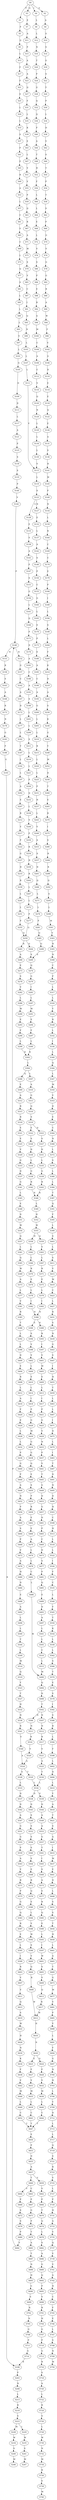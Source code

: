 strict digraph  {
	S0 -> S1 [ label = P ];
	S0 -> S2 [ label = S ];
	S0 -> S3 [ label = Q ];
	S0 -> S4 [ label = I ];
	S1 -> S5 [ label = P ];
	S2 -> S6 [ label = A ];
	S3 -> S7 [ label = E ];
	S4 -> S8 [ label = L ];
	S5 -> S9 [ label = Q ];
	S6 -> S10 [ label = S ];
	S7 -> S11 [ label = A ];
	S8 -> S12 [ label = L ];
	S9 -> S13 [ label = L ];
	S10 -> S14 [ label = S ];
	S11 -> S15 [ label = P ];
	S12 -> S16 [ label = N ];
	S13 -> S17 [ label = F ];
	S14 -> S18 [ label = G ];
	S15 -> S19 [ label = A ];
	S16 -> S20 [ label = T ];
	S17 -> S21 [ label = F ];
	S18 -> S22 [ label = S ];
	S19 -> S23 [ label = A ];
	S20 -> S24 [ label = P ];
	S21 -> S25 [ label = E ];
	S22 -> S26 [ label = Y ];
	S23 -> S27 [ label = Q ];
	S24 -> S28 [ label = G ];
	S25 -> S29 [ label = L ];
	S26 -> S30 [ label = P ];
	S27 -> S31 [ label = F ];
	S28 -> S32 [ label = Q ];
	S29 -> S33 [ label = L ];
	S30 -> S34 [ label = L ];
	S31 -> S35 [ label = L ];
	S32 -> S36 [ label = Q ];
	S33 -> S37 [ label = S ];
	S34 -> S38 [ label = D ];
	S35 -> S39 [ label = K ];
	S36 -> S40 [ label = P ];
	S37 -> S41 [ label = P ];
	S38 -> S42 [ label = V ];
	S39 -> S43 [ label = E ];
	S40 -> S44 [ label = A ];
	S41 -> S45 [ label = E ];
	S42 -> S46 [ label = S ];
	S43 -> S47 [ label = L ];
	S44 -> S48 [ label = T ];
	S45 -> S49 [ label = R ];
	S46 -> S50 [ label = T ];
	S47 -> S51 [ label = V ];
	S48 -> S52 [ label = H ];
	S49 -> S53 [ label = A ];
	S50 -> S54 [ label = P ];
	S51 -> S55 [ label = V ];
	S52 -> S56 [ label = F ];
	S53 -> S57 [ label = L ];
	S54 -> S58 [ label = T ];
	S55 -> S59 [ label = P ];
	S56 -> S60 [ label = L ];
	S57 -> S61 [ label = C ];
	S58 -> S62 [ label = S ];
	S59 -> S63 [ label = Q ];
	S60 -> S64 [ label = L ];
	S61 -> S65 [ label = V ];
	S62 -> S66 [ label = P ];
	S63 -> S67 [ label = R ];
	S64 -> S68 [ label = E ];
	S65 -> S69 [ label = C ];
	S66 -> S70 [ label = G ];
	S67 -> S71 [ label = A ];
	S68 -> S72 [ label = L ];
	S69 -> S73 [ label = L ];
	S70 -> S74 [ label = V ];
	S71 -> S75 [ label = M ];
	S72 -> S76 [ label = V ];
	S73 -> S77 [ label = Q ];
	S74 -> S78 [ label = G ];
	S75 -> S79 [ label = S ];
	S76 -> S80 [ label = S ];
	S77 -> S81 [ label = S ];
	S78 -> S82 [ label = G ];
	S79 -> S83 [ label = V ];
	S80 -> S84 [ label = P ];
	S81 -> S85 [ label = L ];
	S82 -> S86 [ label = R ];
	S83 -> S87 [ label = C ];
	S84 -> S88 [ label = E ];
	S85 -> S89 [ label = L ];
	S86 -> S90 [ label = A ];
	S87 -> S91 [ label = I ];
	S88 -> S92 [ label = R ];
	S89 -> S93 [ label = L ];
	S90 -> S94 [ label = W ];
	S91 -> S95 [ label = Q ];
	S92 -> S96 [ label = A ];
	S93 -> S97 [ label = V ];
	S94 -> S98 [ label = F ];
	S95 -> S99 [ label = N ];
	S96 -> S100 [ label = M ];
	S97 -> S101 [ label = L ];
	S98 -> S102 [ label = V ];
	S99 -> S103 [ label = L ];
	S100 -> S104 [ label = C ];
	S101 -> S105 [ label = G ];
	S102 -> S106 [ label = G ];
	S103 -> S107 [ label = L ];
	S104 -> S108 [ label = A ];
	S105 -> S109 [ label = D ];
	S106 -> S110 [ label = D ];
	S107 -> S111 [ label = L ];
	S108 -> S112 [ label = C ];
	S109 -> S113 [ label = D ];
	S110 -> S114 [ label = E ];
	S111 -> S115 [ label = V ];
	S112 -> S116 [ label = V ];
	S113 -> S117 [ label = L ];
	S114 -> S118 [ label = E ];
	S115 -> S119 [ label = L ];
	S116 -> S120 [ label = Q ];
	S117 -> S121 [ label = A ];
	S118 -> S122 [ label = Q ];
	S119 -> S123 [ label = S ];
	S120 -> S124 [ label = N ];
	S121 -> S125 [ label = P ];
	S122 -> S126 [ label = E ];
	S123 -> S127 [ label = N ];
	S123 -> S128 [ label = G ];
	S124 -> S129 [ label = L ];
	S125 -> S130 [ label = S ];
	S126 -> S131 [ label = A ];
	S127 -> S132 [ label = E ];
	S128 -> S133 [ label = E ];
	S129 -> S134 [ label = L ];
	S130 -> S135 [ label = S ];
	S131 -> S136 [ label = S ];
	S132 -> S137 [ label = L ];
	S133 -> S138 [ label = V ];
	S134 -> S139 [ label = L ];
	S135 -> S140 [ label = P ];
	S136 -> S141 [ label = H ];
	S137 -> S142 [ label = A ];
	S138 -> S143 [ label = A ];
	S139 -> S115 [ label = V ];
	S140 -> S144 [ label = V ];
	S141 -> S145 [ label = M ];
	S142 -> S146 [ label = S ];
	S143 -> S147 [ label = P ];
	S144 -> S148 [ label = P ];
	S145 -> S149 [ label = P ];
	S146 -> S150 [ label = P ];
	S147 -> S151 [ label = S ];
	S148 -> S152 [ label = R ];
	S148 -> S153 [ label = N ];
	S149 -> S154 [ label = N ];
	S150 -> S155 [ label = C ];
	S151 -> S156 [ label = G ];
	S152 -> S157 [ label = G ];
	S153 -> S158 [ label = R ];
	S154 -> S159 [ label = L ];
	S155 -> S160 [ label = G ];
	S156 -> S161 [ label = L ];
	S157 -> S162 [ label = C ];
	S158 -> S163 [ label = S ];
	S159 -> S164 [ label = R ];
	S160 -> S165 [ label = L ];
	S161 -> S166 [ label = Q ];
	S162 -> S167 [ label = A ];
	S163 -> S168 [ label = A ];
	S164 -> S169 [ label = C ];
	S165 -> S170 [ label = E ];
	S166 -> S171 [ label = P ];
	S167 -> S172 [ label = D ];
	S168 -> S173 [ label = R ];
	S169 -> S174 [ label = C ];
	S170 -> S175 [ label = P ];
	S171 -> S176 [ label = D ];
	S172 -> S177 [ label = L ];
	S173 -> S178 [ label = N ];
	S174 -> S179 [ label = E ];
	S175 -> S180 [ label = E ];
	S176 -> S181 [ label = A ];
	S177 -> S182 [ label = L ];
	S178 -> S183 [ label = G ];
	S179 -> S184 [ label = P ];
	S180 -> S185 [ label = A ];
	S181 -> S186 [ label = C ];
	S182 -> S187 [ label = T ];
	S183 -> S188 [ label = P ];
	S184 -> S189 [ label = I ];
	S185 -> S190 [ label = C ];
	S186 -> S191 [ label = A ];
	S187 -> S192 [ label = L ];
	S188 -> S193 [ label = G ];
	S189 -> S194 [ label = L ];
	S190 -> S195 [ label = A ];
	S191 -> S196 [ label = S ];
	S192 -> S197 [ label = L ];
	S193 -> S198 [ label = R ];
	S194 -> S199 [ label = S ];
	S195 -> S200 [ label = G ];
	S196 -> S201 [ label = L ];
	S197 -> S202 [ label = A ];
	S198 -> S203 [ label = P ];
	S199 -> S204 [ label = L ];
	S200 -> S205 [ label = L ];
	S201 -> S206 [ label = L ];
	S202 -> S207 [ label = E ];
	S203 -> S208 [ label = N ];
	S204 -> S209 [ label = F ];
	S205 -> S210 [ label = L ];
	S206 -> S211 [ label = S ];
	S207 -> S212 [ label = R ];
	S208 -> S213 [ label = L ];
	S209 -> S214 [ label = K ];
	S210 -> S215 [ label = R ];
	S211 -> S216 [ label = L ];
	S212 -> S217 [ label = V ];
	S213 -> S218 [ label = R ];
	S214 -> S219 [ label = D ];
	S215 -> S220 [ label = L ];
	S216 -> S221 [ label = L ];
	S217 -> S222 [ label = P ];
	S218 -> S223 [ label = S ];
	S219 -> S224 [ label = A ];
	S220 -> S225 [ label = L ];
	S221 -> S226 [ label = P ];
	S222 -> S227 [ label = G ];
	S223 -> S228 [ label = M ];
	S223 -> S229 [ label = L ];
	S224 -> S230 [ label = S ];
	S225 -> S231 [ label = P ];
	S226 -> S232 [ label = Q ];
	S227 -> S233 [ label = H ];
	S228 -> S234 [ label = W ];
	S229 -> S235 [ label = W ];
	S230 -> S236 [ label = K ];
	S231 -> S237 [ label = H ];
	S232 -> S238 [ label = L ];
	S233 -> S239 [ label = R ];
	S234 -> S240 [ label = S ];
	S235 -> S241 [ label = S ];
	S236 -> S242 [ label = G ];
	S237 -> S243 [ label = L ];
	S238 -> S244 [ label = V ];
	S239 -> S245 [ label = L ];
	S240 -> S246 [ label = M ];
	S241 -> S247 [ label = M ];
	S242 -> S248 [ label = Y ];
	S243 -> S249 [ label = V ];
	S244 -> S250 [ label = P ];
	S245 -> S251 [ label = L ];
	S248 -> S252 [ label = M ];
	S249 -> S253 [ label = A ];
	S250 -> S254 [ label = K ];
	S251 -> S255 [ label = P ];
	S252 -> S256 [ label = D ];
	S253 -> S257 [ label = S ];
	S254 -> S258 [ label = H ];
	S255 -> S259 [ label = Q ];
	S256 -> S260 [ label = T ];
	S257 -> S261 [ label = H ];
	S258 -> S262 [ label = R ];
	S259 -> S263 [ label = R ];
	S259 -> S264 [ label = Q ];
	S260 -> S265 [ label = E ];
	S261 -> S266 [ label = Q ];
	S262 -> S267 [ label = L ];
	S263 -> S268 [ label = A ];
	S264 -> S269 [ label = S ];
	S265 -> S270 [ label = R ];
	S266 -> S271 [ label = L ];
	S267 -> S272 [ label = L ];
	S268 -> S273 [ label = E ];
	S269 -> S274 [ label = Q ];
	S270 -> S275 [ label = I ];
	S271 -> S276 [ label = L ];
	S272 -> S277 [ label = P ];
	S273 -> S278 [ label = S ];
	S274 -> S279 [ label = G ];
	S275 -> S280 [ label = S ];
	S276 -> S281 [ label = P ];
	S277 -> S259 [ label = Q ];
	S278 -> S282 [ label = V ];
	S279 -> S283 [ label = I ];
	S280 -> S284 [ label = R ];
	S281 -> S285 [ label = Q ];
	S282 -> S286 [ label = L ];
	S283 -> S287 [ label = L ];
	S284 -> S288 [ label = R ];
	S285 -> S289 [ label = Q ];
	S286 -> S290 [ label = M ];
	S287 -> S291 [ label = M ];
	S288 -> S292 [ label = Q ];
	S289 -> S269 [ label = S ];
	S290 -> S293 [ label = E ];
	S291 -> S294 [ label = E ];
	S292 -> S295 [ label = S ];
	S293 -> S296 [ label = F ];
	S294 -> S297 [ label = F ];
	S295 -> S298 [ label = L ];
	S296 -> S299 [ label = L ];
	S297 -> S300 [ label = L ];
	S298 -> S301 [ label = M ];
	S299 -> S302 [ label = K ];
	S300 -> S302 [ label = K ];
	S301 -> S303 [ label = V ];
	S302 -> S304 [ label = L ];
	S303 -> S305 [ label = H ];
	S304 -> S306 [ label = Q ];
	S304 -> S307 [ label = L ];
	S305 -> S308 [ label = N ];
	S306 -> S309 [ label = E ];
	S307 -> S310 [ label = A ];
	S308 -> S311 [ label = C ];
	S309 -> S312 [ label = A ];
	S310 -> S313 [ label = G ];
	S311 -> S314 [ label = P ];
	S312 -> S315 [ label = R ];
	S313 -> S316 [ label = Q ];
	S314 -> S317 [ label = L ];
	S315 -> S318 [ label = R ];
	S316 -> S319 [ label = S ];
	S317 -> S320 [ label = L ];
	S318 -> S321 [ label = E ];
	S319 -> S322 [ label = E ];
	S319 -> S323 [ label = D ];
	S320 -> S324 [ label = Y ];
	S321 -> S325 [ label = E ];
	S322 -> S326 [ label = S ];
	S323 -> S327 [ label = S ];
	S324 -> S328 [ label = R ];
	S325 -> S329 [ label = V ];
	S326 -> S330 [ label = D ];
	S327 -> S331 [ label = D ];
	S328 -> S332 [ label = L ];
	S329 -> S333 [ label = G ];
	S330 -> S334 [ label = L ];
	S331 -> S335 [ label = L ];
	S332 -> S336 [ label = I ];
	S333 -> S337 [ label = D ];
	S334 -> S338 [ label = G ];
	S335 -> S339 [ label = G ];
	S336 -> S340 [ label = L ];
	S337 -> S341 [ label = G ];
	S338 -> S342 [ label = R ];
	S339 -> S343 [ label = R ];
	S340 -> S344 [ label = Q ];
	S341 -> S345 [ label = L ];
	S342 -> S346 [ label = R ];
	S343 -> S346 [ label = R ];
	S344 -> S347 [ label = L ];
	S345 -> S348 [ label = E ];
	S346 -> S349 [ label = L ];
	S347 -> S350 [ label = M ];
	S348 -> S351 [ label = D ];
	S349 -> S352 [ label = H ];
	S350 -> S353 [ label = V ];
	S351 -> S354 [ label = W ];
	S352 -> S355 [ label = W ];
	S353 -> S356 [ label = D ];
	S354 -> S357 [ label = Q ];
	S355 -> S358 [ label = H ];
	S355 -> S359 [ label = Q ];
	S356 -> S360 [ label = E ];
	S357 -> S361 [ label = L ];
	S358 -> S362 [ label = L ];
	S359 -> S363 [ label = V ];
	S360 -> S364 [ label = C ];
	S361 -> S365 [ label = Q ];
	S362 -> S366 [ label = L ];
	S363 -> S367 [ label = L ];
	S364 -> S368 [ label = N ];
	S365 -> S369 [ label = W ];
	S366 -> S370 [ label = R ];
	S367 -> S371 [ label = R ];
	S368 -> S372 [ label = L ];
	S369 -> S373 [ label = A ];
	S370 -> S374 [ label = E ];
	S371 -> S375 [ label = E ];
	S372 -> S376 [ label = S ];
	S373 -> S377 [ label = L ];
	S374 -> S378 [ label = L ];
	S375 -> S379 [ label = L ];
	S376 -> S380 [ label = L ];
	S377 -> S381 [ label = V ];
	S378 -> S382 [ label = I ];
	S379 -> S383 [ label = I ];
	S380 -> S384 [ label = L ];
	S381 -> S385 [ label = R ];
	S382 -> S386 [ label = N ];
	S383 -> S386 [ label = N ];
	S384 -> S387 [ label = T ];
	S385 -> S388 [ label = T ];
	S386 -> S389 [ label = K ];
	S386 -> S390 [ label = E ];
	S387 -> S391 [ label = Q ];
	S388 -> S392 [ label = L ];
	S389 -> S393 [ label = R ];
	S390 -> S394 [ label = S ];
	S391 -> S395 [ label = F ];
	S392 -> S396 [ label = L ];
	S393 -> S397 [ label = I ];
	S394 -> S398 [ label = V ];
	S395 -> S399 [ label = L ];
	S396 -> S400 [ label = D ];
	S397 -> S401 [ label = V ];
	S398 -> S402 [ label = V ];
	S399 -> S403 [ label = S ];
	S400 -> S404 [ label = E ];
	S401 -> S405 [ label = M ];
	S402 -> S406 [ label = L ];
	S403 -> S407 [ label = L ];
	S404 -> S408 [ label = R ];
	S405 -> S409 [ label = E ];
	S406 -> S410 [ label = E ];
	S407 -> S411 [ label = S ];
	S408 -> S412 [ label = L ];
	S409 -> S413 [ label = L ];
	S410 -> S414 [ label = L ];
	S411 -> S415 [ label = V ];
	S412 -> S416 [ label = A ];
	S413 -> S417 [ label = I ];
	S414 -> S418 [ label = I ];
	S415 -> S419 [ label = M ];
	S416 -> S420 [ label = F ];
	S417 -> S421 [ label = P ];
	S418 -> S422 [ label = P ];
	S419 -> S423 [ label = C ];
	S420 -> S424 [ label = E ];
	S421 -> S425 [ label = G ];
	S422 -> S426 [ label = G ];
	S423 -> S427 [ label = L ];
	S424 -> S428 [ label = L ];
	S425 -> S429 [ label = V ];
	S426 -> S430 [ label = M ];
	S427 -> S431 [ label = R ];
	S428 -> S432 [ label = L ];
	S429 -> S433 [ label = N ];
	S430 -> S434 [ label = G ];
	S431 -> S435 [ label = S ];
	S432 -> S436 [ label = P ];
	S433 -> S437 [ label = P ];
	S434 -> S438 [ label = G ];
	S435 -> S439 [ label = N ];
	S436 -> S440 [ label = G ];
	S437 -> S441 [ label = V ];
	S438 -> S442 [ label = Q ];
	S439 -> S443 [ label = G ];
	S440 -> S444 [ label = P ];
	S441 -> S445 [ label = T ];
	S442 -> S446 [ label = E ];
	S443 -> S447 [ label = S ];
	S444 -> S448 [ label = A ];
	S445 -> S449 [ label = G ];
	S446 -> S450 [ label = S ];
	S447 -> S451 [ label = I ];
	S448 -> S452 [ label = N ];
	S449 -> S453 [ label = D ];
	S450 -> S454 [ label = P ];
	S451 -> S455 [ label = H ];
	S452 -> S456 [ label = P ];
	S453 -> S457 [ label = G ];
	S454 -> S458 [ label = R ];
	S455 -> S459 [ label = T ];
	S456 -> S460 [ label = A ];
	S457 -> S461 [ label = D ];
	S458 -> S462 [ label = E ];
	S459 -> S463 [ label = L ];
	S460 -> S464 [ label = S ];
	S461 -> S465 [ label = P ];
	S462 -> S466 [ label = E ];
	S463 -> S467 [ label = L ];
	S464 -> S468 [ label = P ];
	S465 -> S469 [ label = C ];
	S466 -> S470 [ label = A ];
	S467 -> S471 [ label = I ];
	S468 -> S472 [ label = V ];
	S469 -> S473 [ label = D ];
	S470 -> S474 [ label = L ];
	S471 -> S475 [ label = D ];
	S472 -> S476 [ label = A ];
	S473 -> S477 [ label = S ];
	S474 -> S478 [ label = L ];
	S475 -> S479 [ label = L ];
	S476 -> S480 [ label = H ];
	S477 -> S481 [ label = P ];
	S478 -> S482 [ label = C ];
	S479 -> S483 [ label = I ];
	S480 -> S484 [ label = D ];
	S481 -> S485 [ label = Q ];
	S482 -> S486 [ label = L ];
	S483 -> S487 [ label = T ];
	S484 -> S488 [ label = E ];
	S485 -> S489 [ label = E ];
	S486 -> S490 [ label = M ];
	S487 -> S491 [ label = D ];
	S488 -> S492 [ label = A ];
	S489 -> S493 [ label = D ];
	S490 -> S494 [ label = Q ];
	S491 -> S495 [ label = N ];
	S492 -> S496 [ label = L ];
	S493 -> S497 [ label = A ];
	S494 -> S498 [ label = D ];
	S495 -> S499 [ label = D ];
	S496 -> S500 [ label = L ];
	S497 -> S501 [ label = L ];
	S498 -> S502 [ label = T ];
	S499 -> S503 [ label = H ];
	S500 -> S504 [ label = T ];
	S501 -> S505 [ label = L ];
	S502 -> S506 [ label = H ];
	S502 -> S507 [ label = N ];
	S503 -> S508 [ label = C ];
	S504 -> S509 [ label = L ];
	S505 -> S510 [ label = C ];
	S506 -> S511 [ label = N ];
	S507 -> S512 [ label = N ];
	S508 -> S513 [ label = H ];
	S509 -> S514 [ label = M ];
	S510 -> S515 [ label = L ];
	S511 -> S516 [ label = R ];
	S512 -> S517 [ label = R ];
	S513 -> S518 [ label = L ];
	S514 -> S519 [ label = Q ];
	S515 -> S490 [ label = M ];
	S516 -> S520 [ label = V ];
	S517 -> S521 [ label = V ];
	S518 -> S522 [ label = L ];
	S519 -> S523 [ label = Y ];
	S520 -> S524 [ label = A ];
	S521 -> S525 [ label = A ];
	S522 -> S526 [ label = I ];
	S523 -> S527 [ label = T ];
	S524 -> S528 [ label = S ];
	S524 -> S529 [ label = T ];
	S525 -> S530 [ label = T ];
	S526 -> S531 [ label = F ];
	S527 -> S532 [ label = H ];
	S528 -> S533 [ label = L ];
	S529 -> S534 [ label = L ];
	S530 -> S534 [ label = L ];
	S531 -> S535 [ label = C ];
	S532 -> S536 [ label = N ];
	S533 -> S537 [ label = D ];
	S534 -> S538 [ label = D ];
	S534 -> S539 [ label = E ];
	S535 -> S540 [ label = L ];
	S536 -> S541 [ label = R ];
	S537 -> S542 [ label = D ];
	S538 -> S543 [ label = D ];
	S539 -> S544 [ label = D ];
	S540 -> S545 [ label = F ];
	S541 -> S546 [ label = V ];
	S542 -> S547 [ label = A ];
	S543 -> S548 [ label = S ];
	S544 -> S549 [ label = A ];
	S545 -> S550 [ label = T ];
	S546 -> S524 [ label = A ];
	S547 -> S551 [ label = G ];
	S548 -> S552 [ label = S ];
	S549 -> S553 [ label = A ];
	S550 -> S554 [ label = K ];
	S551 -> S555 [ label = G ];
	S552 -> S556 [ label = S ];
	S553 -> S557 [ label = G ];
	S554 -> S558 [ label = L ];
	S555 -> S559 [ label = P ];
	S556 -> S560 [ label = S ];
	S557 -> S561 [ label = T ];
	S558 -> S562 [ label = L ];
	S559 -> S563 [ label = A ];
	S560 -> S564 [ label = S ];
	S561 -> S565 [ label = I ];
	S562 -> S566 [ label = S ];
	S563 -> S567 [ label = V ];
	S564 -> S568 [ label = E ];
	S565 -> S569 [ label = S ];
	S566 -> S570 [ label = T ];
	S567 -> S571 [ label = R ];
	S568 -> S572 [ label = R ];
	S569 -> S573 [ label = A ];
	S570 -> S574 [ label = E ];
	S571 -> S575 [ label = P ];
	S572 -> S576 [ label = Q ];
	S573 -> S577 [ label = E ];
	S574 -> S578 [ label = S ];
	S575 -> S579 [ label = G ];
	S576 -> S580 [ label = E ];
	S577 -> S581 [ label = R ];
	S578 -> S582 [ label = I ];
	S579 -> S583 [ label = Q ];
	S580 -> S584 [ label = L ];
	S581 -> S585 [ label = Q ];
	S582 -> S586 [ label = S ];
	S583 -> S587 [ label = R ];
	S584 -> S588 [ label = V ];
	S585 -> S589 [ label = E ];
	S586 -> S590 [ label = R ];
	S587 -> S591 [ label = E ];
	S588 -> S592 [ label = W ];
	S589 -> S593 [ label = L ];
	S590 -> S594 [ label = L ];
	S591 -> S595 [ label = L ];
	S592 -> S596 [ label = S ];
	S593 -> S597 [ label = I ];
	S594 -> S598 [ label = F ];
	S595 -> S599 [ label = I ];
	S596 -> S600 [ label = V ];
	S597 -> S601 [ label = W ];
	S598 -> S602 [ label = L ];
	S599 -> S603 [ label = R ];
	S600 -> S604 [ label = Q ];
	S601 -> S605 [ label = S ];
	S602 -> S606 [ label = D ];
	S603 -> S607 [ label = V ];
	S604 -> S608 [ label = R ];
	S605 -> S609 [ label = V ];
	S606 -> S610 [ label = L ];
	S607 -> S611 [ label = V ];
	S608 -> S612 [ label = W ];
	S609 -> S613 [ label = Q ];
	S610 -> S614 [ label = Y ];
	S611 -> S615 [ label = Q ];
	S612 -> S616 [ label = H ];
	S613 -> S617 [ label = R ];
	S614 -> S618 [ label = A ];
	S615 -> S619 [ label = S ];
	S616 -> S620 [ label = N ];
	S617 -> S612 [ label = W ];
	S618 -> S621 [ label = T ];
	S619 -> S622 [ label = W ];
	S620 -> S623 [ label = E ];
	S620 -> S624 [ label = Q ];
	S621 -> S625 [ label = S ];
	S622 -> S626 [ label = H ];
	S623 -> S627 [ label = F ];
	S624 -> S628 [ label = F ];
	S625 -> S629 [ label = A ];
	S626 -> S630 [ label = N ];
	S627 -> S631 [ label = V ];
	S628 -> S632 [ label = V ];
	S629 -> S633 [ label = I ];
	S630 -> S634 [ label = K ];
	S631 -> S635 [ label = M ];
	S632 -> S636 [ label = M ];
	S633 -> S637 [ label = M ];
	S634 -> S638 [ label = F ];
	S635 -> S639 [ label = L ];
	S636 -> S640 [ label = L ];
	S637 -> S641 [ label = E ];
	S638 -> S642 [ label = V ];
	S639 -> S643 [ label = C ];
	S640 -> S644 [ label = C ];
	S641 -> S645 [ label = D ];
	S642 -> S646 [ label = M ];
	S643 -> S647 [ label = T ];
	S644 -> S647 [ label = T ];
	S645 -> S648 [ label = L ];
	S646 -> S649 [ label = L ];
	S647 -> S650 [ label = E ];
	S648 -> S651 [ label = S ];
	S649 -> S652 [ label = C ];
	S650 -> S653 [ label = P ];
	S651 -> S654 [ label = S ];
	S652 -> S647 [ label = T ];
	S653 -> S655 [ label = D ];
	S654 -> S656 [ label = T ];
	S655 -> S657 [ label = A ];
	S656 -> S658 [ label = H ];
	S657 -> S659 [ label = V ];
	S657 -> S660 [ label = T ];
	S658 -> S661 [ label = L ];
	S659 -> S662 [ label = V ];
	S660 -> S663 [ label = C ];
	S660 -> S664 [ label = V ];
	S661 -> S665 [ label = A ];
	S662 -> S666 [ label = P ];
	S663 -> S667 [ label = P ];
	S664 -> S668 [ label = P ];
	S665 -> S669 [ label = T ];
	S666 -> S670 [ label = T ];
	S667 -> S671 [ label = G ];
	S668 -> S672 [ label = S ];
	S669 -> S673 [ label = G ];
	S670 -> S674 [ label = Q ];
	S671 -> S675 [ label = P ];
	S672 -> S676 [ label = S ];
	S673 -> S677 [ label = M ];
	S674 -> S678 [ label = L ];
	S675 -> S679 [ label = T ];
	S676 -> S680 [ label = P ];
	S677 -> S681 [ label = V ];
	S678 -> S682 [ label = S ];
	S679 -> S683 [ label = A ];
	S680 -> S684 [ label = V ];
	S681 -> S685 [ label = P ];
	S682 -> S686 [ label = A ];
	S683 -> S687 [ label = T ];
	S684 -> S148 [ label = P ];
	S685 -> S688 [ label = V ];
	S686 -> S689 [ label = G ];
	S687 -> S690 [ label = N ];
	S688 -> S691 [ label = L ];
	S689 -> S692 [ label = Q ];
	S690 -> S693 [ label = H ];
	S691 -> S694 [ label = F ];
	S692 -> S695 [ label = P ];
	S693 -> S696 [ label = G ];
	S694 -> S697 [ label = G ];
	S695 -> S698 [ label = V ];
	S696 -> S699 [ label = S ];
	S697 -> S700 [ label = N ];
	S698 -> S701 [ label = R ];
	S699 -> S702 [ label = R ];
	S700 -> S703 [ label = H ];
	S701 -> S704 [ label = H ];
	S702 -> S705 [ label = N ];
	S703 -> S706 [ label = L ];
	S704 -> S707 [ label = G ];
	S705 -> S708 [ label = G ];
	S706 -> S709 [ label = Y ];
	S707 -> S710 [ label = P ];
	S708 -> S711 [ label = P ];
	S709 -> S712 [ label = D ];
	S710 -> S713 [ label = G ];
	S711 -> S714 [ label = G ];
	S712 -> S715 [ label = L ];
	S713 -> S716 [ label = R ];
	S714 -> S198 [ label = R ];
	S715 -> S717 [ label = L ];
	S716 -> S718 [ label = S ];
	S717 -> S719 [ label = Q ];
	S718 -> S720 [ label = A ];
	S719 -> S721 [ label = S ];
	S720 -> S722 [ label = L ];
	S721 -> S723 [ label = R ];
	S722 -> S724 [ label = R ];
	S723 -> S725 [ label = V ];
	S724 -> S726 [ label = S ];
	S725 -> S727 [ label = L ];
	S726 -> S728 [ label = L ];
	S727 -> S729 [ label = P ];
	S728 -> S730 [ label = W ];
	S729 -> S731 [ label = H ];
	S730 -> S732 [ label = N ];
	S731 -> S733 [ label = A ];
	S732 -> S734 [ label = M ];
	S733 -> S735 [ label = V ];
	S734 -> S736 [ label = R ];
	S735 -> S737 [ label = Q ];
	S736 -> S738 [ label = E ];
	S737 -> S739 [ label = V ];
	S738 -> S740 [ label = M ];
	S739 -> S741 [ label = V ];
	S741 -> S742 [ label = A ];
	S742 -> S743 [ label = N ];
	S743 -> S744 [ label = C ];
	S744 -> S745 [ label = F ];
	S745 -> S746 [ label = E ];
	S746 -> S747 [ label = L ];
	S747 -> S748 [ label = S ];
	S748 -> S749 [ label = N ];
	S749 -> S750 [ label = M ];
}
